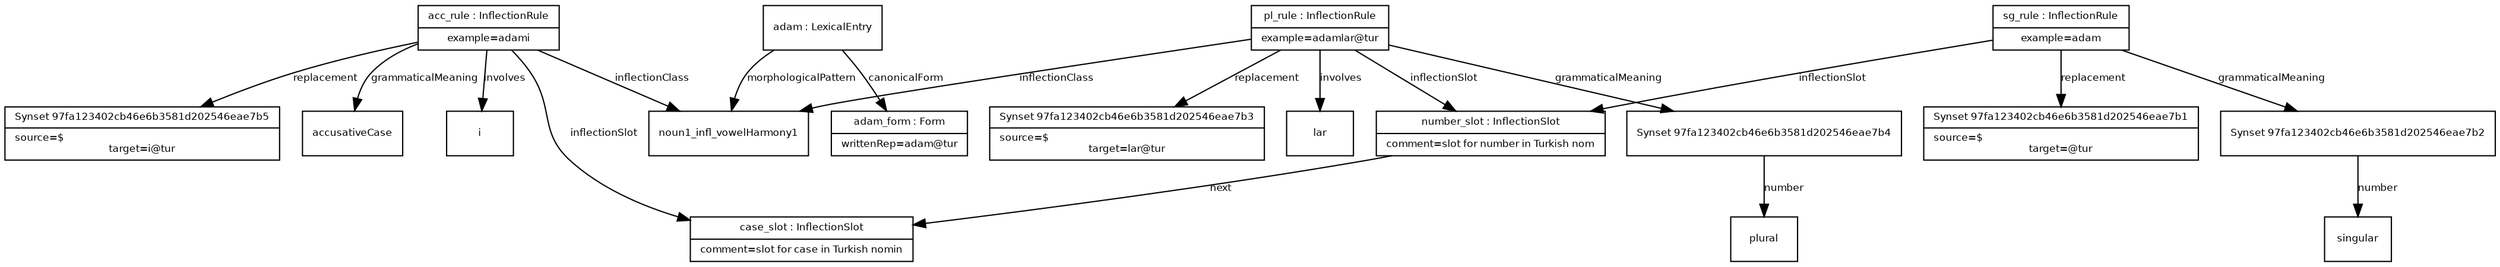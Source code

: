 digraph G {
  fontname = "Bitstream Vera Sans"
    fontsize = 8

    node [
      fontname = "Bitstream Vera Sans"
      fontsize = 8
      shape = "record"
    ]

    edge [
      fontname = "Bitstream Vera Sans"
      fontsize = 8
    ]
 
Synset97fa123402cb46e6b3581d202546eae7b5 [ label="{Synset 97fa123402cb46e6b3581d202546eae7b5|source=$\ltarget=i@tur}" ]
acc_rule -> Synset97fa123402cb46e6b3581d202546eae7b5 [ label="replacement" ] 
noun1_infl_vowelHarmony1 [ label="{noun1_infl_vowelHarmony1}" ]
acc_rule -> noun1_infl_vowelHarmony1 [ label="inflectionClass" ] 
accusativeCase [ label="{accusativeCase}" ]
acc_rule -> accusativeCase [ label="grammaticalMeaning" ] 
i [ label="{i}" ]
acc_rule -> i [ label="involves" ] 
case_slot [ label="{case_slot : InflectionSlot|comment=slot for case in Turkish nomin}" ]
acc_rule -> case_slot [ label="inflectionSlot" ] 
acc_rule [ label="{acc_rule : InflectionRule|example=adami}" ]
Synset97fa123402cb46e6b3581d202546eae7b1 [ label="{Synset 97fa123402cb46e6b3581d202546eae7b1|source=$\ltarget=@tur}" ]
sg_rule -> Synset97fa123402cb46e6b3581d202546eae7b1 [ label="replacement" ] 
singular [ label="{singular}" ]
Synset97fa123402cb46e6b3581d202546eae7b2 -> singular [ label="number" ] 
Synset97fa123402cb46e6b3581d202546eae7b2 [ label="{Synset 97fa123402cb46e6b3581d202546eae7b2}" ]
sg_rule -> Synset97fa123402cb46e6b3581d202546eae7b2 [ label="grammaticalMeaning" ] 
number_slot -> case_slot [ label="next" ] 
number_slot [ label="{number_slot : InflectionSlot|comment=slot for number in Turkish nom}" ]
sg_rule -> number_slot [ label="inflectionSlot" ] 
sg_rule [ label="{sg_rule : InflectionRule|example=adam}" ]
adam_form [ label="{adam_form : Form|writtenRep=adam@tur}" ]
adam -> adam_form [ label="canonicalForm" ] 
adam -> noun1_infl_vowelHarmony1 [ label="morphologicalPattern" ] 
adam [ label="{adam : LexicalEntry}" ]
Synset97fa123402cb46e6b3581d202546eae7b3 [ label="{Synset 97fa123402cb46e6b3581d202546eae7b3|source=$\ltarget=lar@tur}" ]
pl_rule -> Synset97fa123402cb46e6b3581d202546eae7b3 [ label="replacement" ] 
pl_rule -> noun1_infl_vowelHarmony1 [ label="inflectionClass" ] 
plural [ label="{plural}" ]
Synset97fa123402cb46e6b3581d202546eae7b4 -> plural [ label="number" ] 
Synset97fa123402cb46e6b3581d202546eae7b4 [ label="{Synset 97fa123402cb46e6b3581d202546eae7b4}" ]
pl_rule -> Synset97fa123402cb46e6b3581d202546eae7b4 [ label="grammaticalMeaning" ] 
lar [ label="{lar}" ]
pl_rule -> lar [ label="involves" ] 
pl_rule -> number_slot [ label="inflectionSlot" ] 
pl_rule [ label="{pl_rule : InflectionRule|example=adamlar@tur}" ]
}
